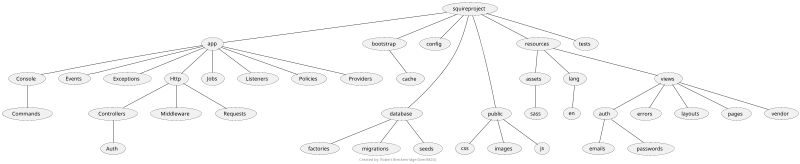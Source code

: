@startuml
scale max 800 width

footer
Created by: Robert Breckenridge (brec9824)
'Audit 04-11-2016 by: Ben Bolton (bolt1003)
endfooter

(squireproject) -- (app)
(squireproject) -- (bootstrap)
(squireproject) -- (config)
(squireproject) ---- (database)
(squireproject) ---- (public)
(squireproject) -- (resources)
(squireproject) -- (tests)


'------Sub-folders--------

'----app----'
(app) -- (Console)
 (Console) -- (Commands)
(app) -- (Events)
(app) -- (Exceptions)
(app) -- (Http)
 (Http) -- (Controllers)
  (Controllers) -- (Auth)
 (Http) -- (Middleware)
 (Http) -- (Requests)
(app) -- (Jobs)
(app) -- (Listeners)
(app) -- (Policies)
(app) -- (Providers)

'----boostrap----
(bootstrap) -- (cache)

'----database----
(database) -- (factories)
(database) -- (migrations)
(database) -- (seeds)

'----public----
(public) -- (css)
(public) -- (images)
(public) -- (js)

'----resources----
(resources) -- (assets)
 (assets) -- (sass)
(resources) -- (lang)
 (lang) -- (en)
(resources) -- (views)
 (views) -- (auth)
  (auth) -- (emails)
  (auth) -- (passwords)
 (views) -- (errors)
 (views) -- (layouts)
 (views) -- (pages)
 (views) -- (vendor)

@enduml